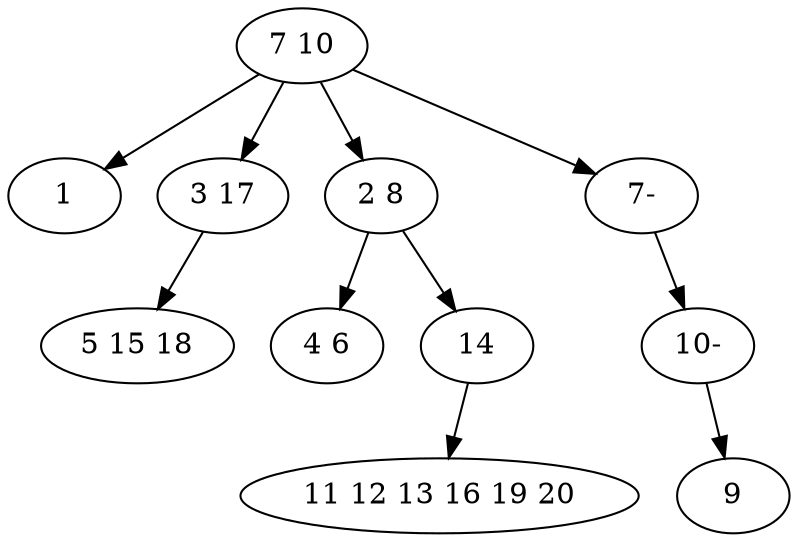 digraph true_tree {
	"0" -> "1"
	"0" -> "2"
	"0" -> "3"
	"3" -> "4"
	"0" -> "9"
	"3" -> "6"
	"2" -> "7"
	"6" -> "8"
	"9" -> "10"
	"10" -> "5"
	"0" [label="7 10"];
	"1" [label="1"];
	"2" [label="3 17"];
	"3" [label="2 8"];
	"4" [label="4 6"];
	"5" [label="9"];
	"6" [label="14"];
	"7" [label="5 15 18"];
	"8" [label="11 12 13 16 19 20"];
	"9" [label="7-"];
	"10" [label="10-"];
}
